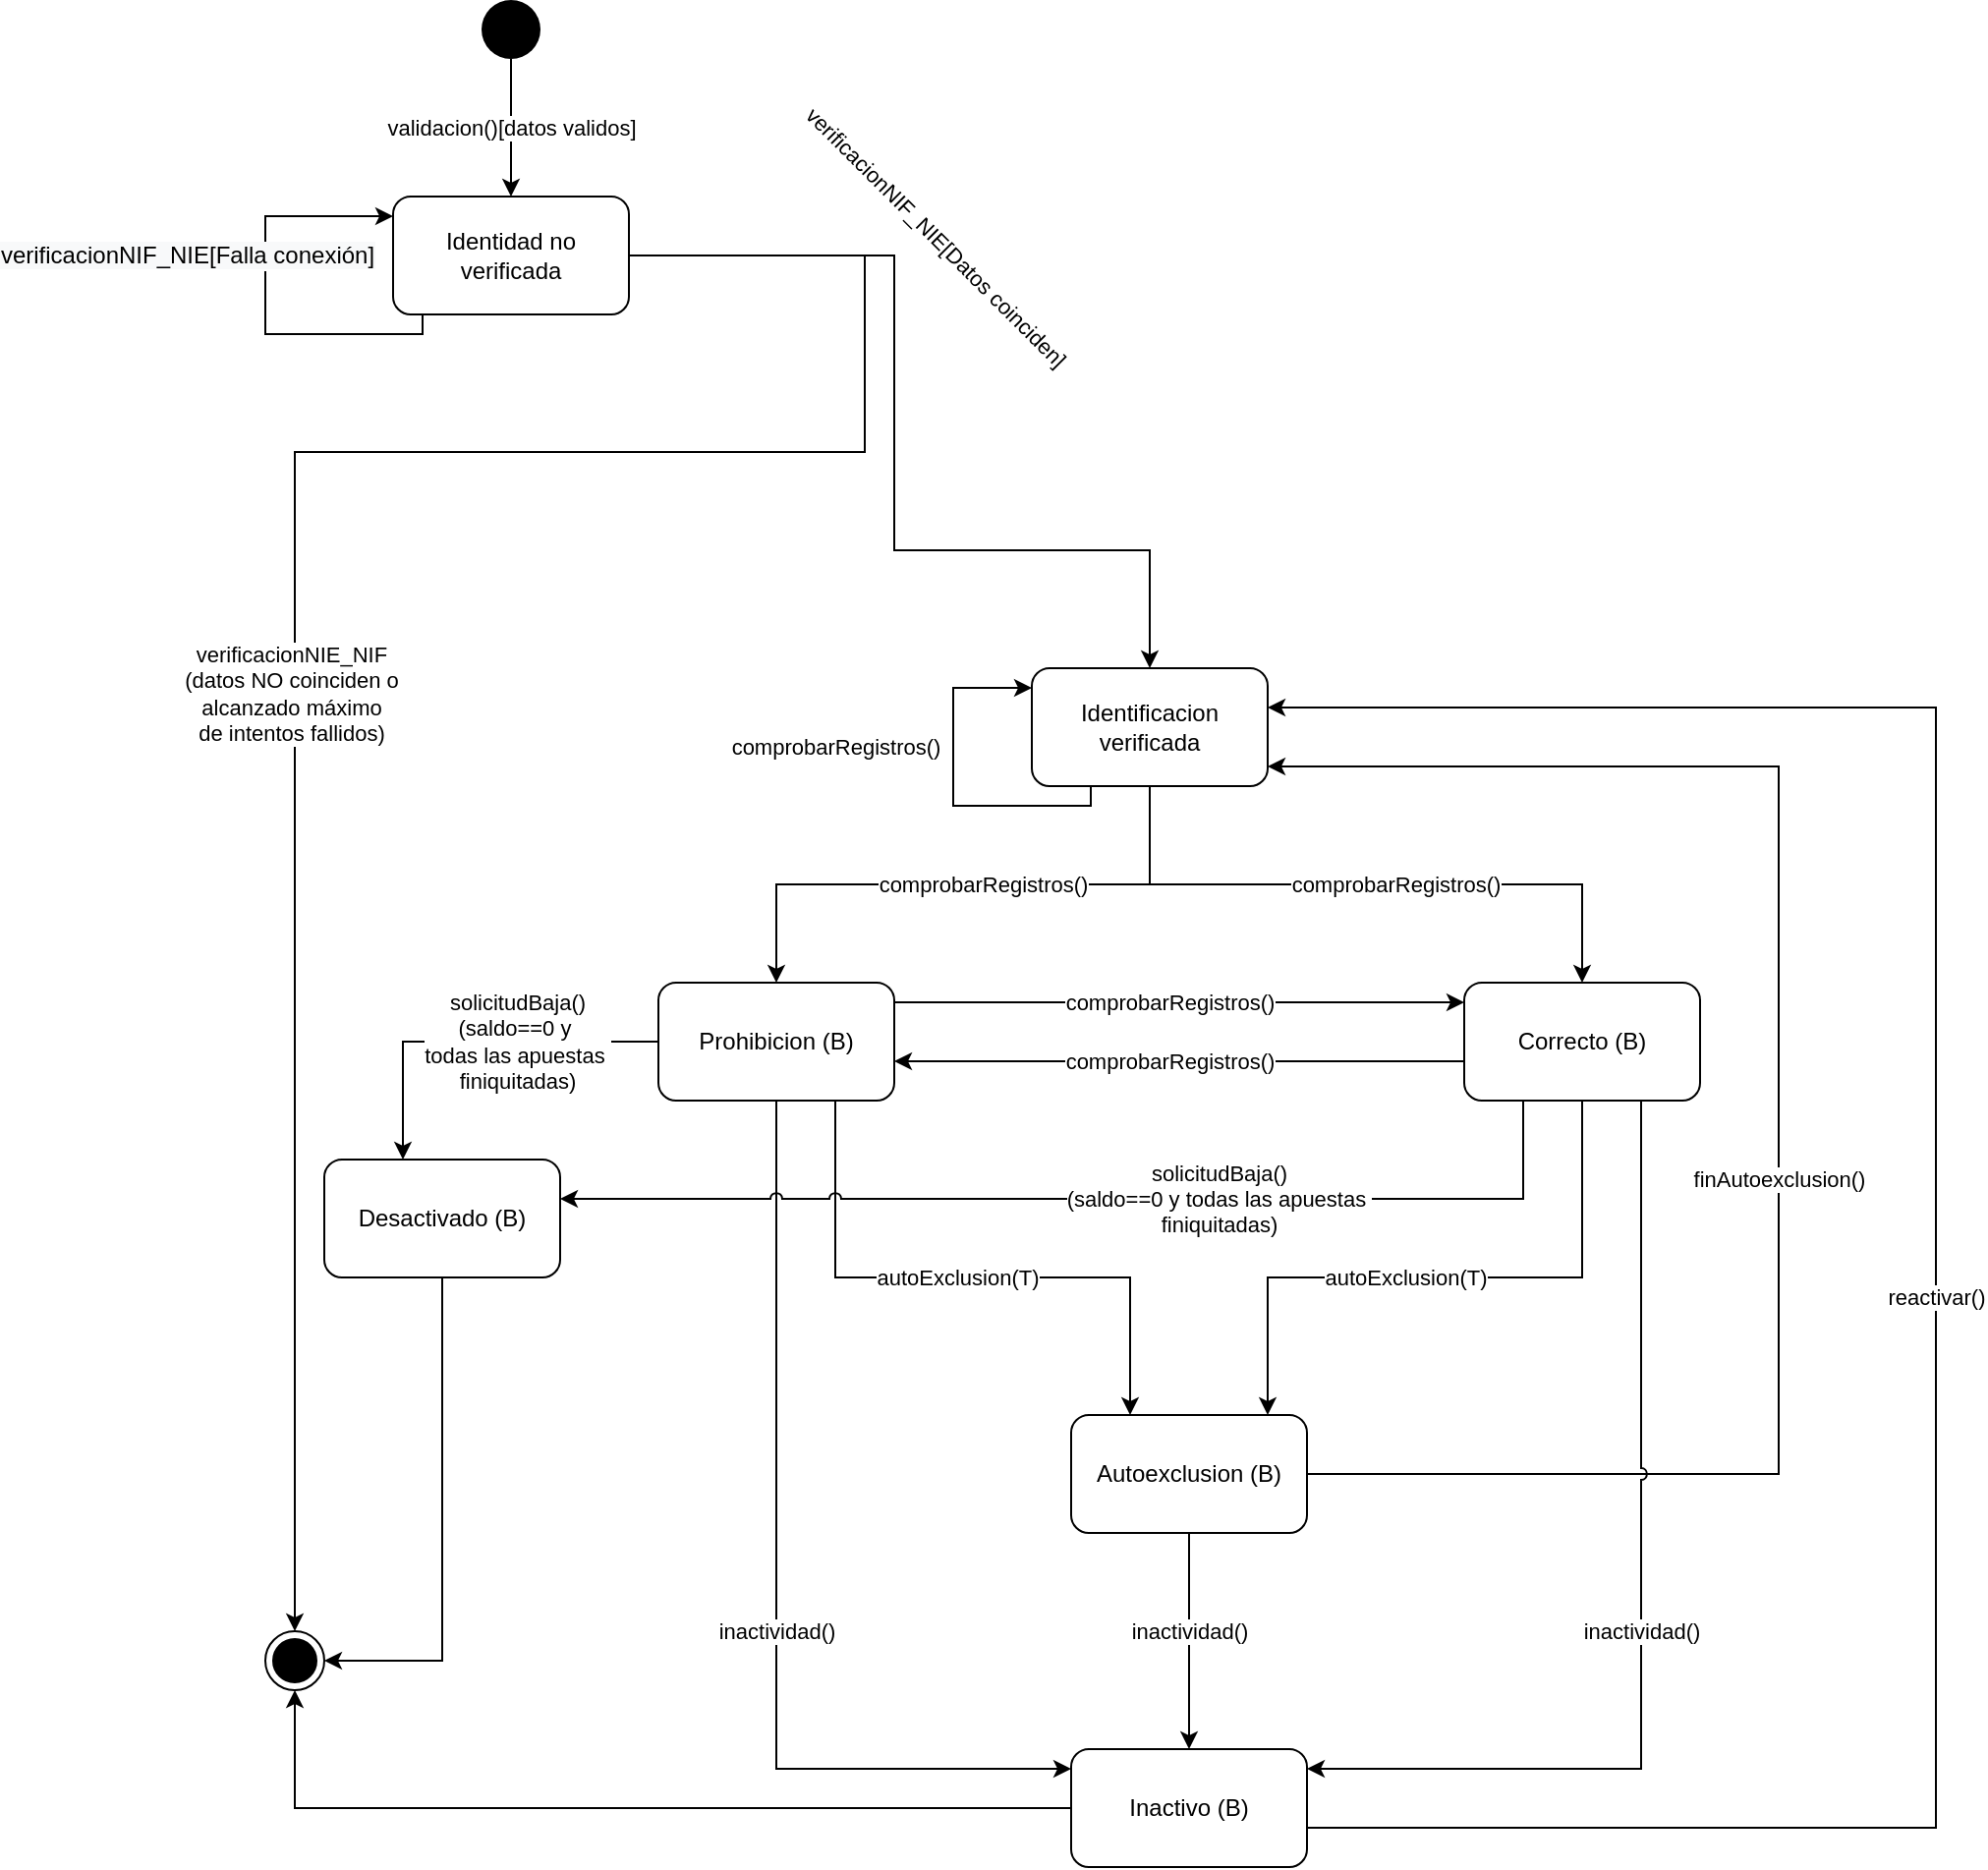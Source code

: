 <mxfile version="15.6.8" type="device"><diagram id="wBvqPQlqraZbamWgJ-Sd" name="Page-1"><mxGraphModel dx="2013" dy="800" grid="1" gridSize="10" guides="1" tooltips="1" connect="1" arrows="1" fold="1" page="1" pageScale="1" pageWidth="827" pageHeight="1169" math="0" shadow="0"><root><mxCell id="0"/><mxCell id="1" parent="0"/><mxCell id="ts78tTi-ZAx6Ola7hN5y-35" style="edgeStyle=orthogonalEdgeStyle;rounded=0;orthogonalLoop=1;jettySize=auto;html=1;endArrow=classic;endFill=1;" parent="1" source="ts78tTi-ZAx6Ola7hN5y-11" target="ts78tTi-ZAx6Ola7hN5y-15" edge="1"><mxGeometry relative="1" as="geometry"><mxPoint x="540" y="660" as="targetPoint"/><Array as="points"><mxPoint x="740" y="660"/><mxPoint x="580" y="660"/></Array></mxGeometry></mxCell><mxCell id="ts78tTi-ZAx6Ola7hN5y-32" style="edgeStyle=orthogonalEdgeStyle;rounded=0;orthogonalLoop=1;jettySize=auto;html=1;" parent="1" source="ts78tTi-ZAx6Ola7hN5y-13" target="ts78tTi-ZAx6Ola7hN5y-15" edge="1"><mxGeometry relative="1" as="geometry"><Array as="points"><mxPoint x="360" y="660"/><mxPoint x="510" y="660"/></Array></mxGeometry></mxCell><mxCell id="ts78tTi-ZAx6Ola7hN5y-34" value="autoExclusion(T)" style="edgeLabel;html=1;align=center;verticalAlign=middle;resizable=0;points=[];" parent="ts78tTi-ZAx6Ola7hN5y-32" vertex="1" connectable="0"><mxGeometry x="-0.02" relative="1" as="geometry"><mxPoint as="offset"/></mxGeometry></mxCell><mxCell id="ts78tTi-ZAx6Ola7hN5y-44" value="inactividad()" style="edgeStyle=orthogonalEdgeStyle;rounded=0;orthogonalLoop=1;jettySize=auto;html=1;endArrow=classic;endFill=1;" parent="1" source="ts78tTi-ZAx6Ola7hN5y-13" target="ts78tTi-ZAx6Ola7hN5y-16" edge="1"><mxGeometry x="0.102" relative="1" as="geometry"><Array as="points"><mxPoint x="330" y="910"/></Array><mxPoint as="offset"/></mxGeometry></mxCell><mxCell id="ts78tTi-ZAx6Ola7hN5y-37" value="finAutoexclusion()" style="edgeStyle=orthogonalEdgeStyle;rounded=0;orthogonalLoop=1;jettySize=auto;html=1;endArrow=classic;endFill=1;jumpStyle=arc;" parent="1" source="ts78tTi-ZAx6Ola7hN5y-15" target="ts78tTi-ZAx6Ola7hN5y-12" edge="1"><mxGeometry x="-0.093" relative="1" as="geometry"><Array as="points"><mxPoint x="840" y="760"/><mxPoint x="840" y="400"/></Array><mxPoint as="offset"/></mxGeometry></mxCell><mxCell id="ts78tTi-ZAx6Ola7hN5y-9" value="validacion()[datos validos]" style="edgeStyle=orthogonalEdgeStyle;rounded=0;orthogonalLoop=1;jettySize=auto;html=1;" parent="1" source="ts78tTi-ZAx6Ola7hN5y-1" target="ts78tTi-ZAx6Ola7hN5y-3" edge="1"><mxGeometry relative="1" as="geometry"/></mxCell><mxCell id="ts78tTi-ZAx6Ola7hN5y-1" value="" style="ellipse;fillColor=#000000;strokeColor=none;" parent="1" vertex="1"><mxGeometry x="180" y="10" width="30" height="30" as="geometry"/></mxCell><mxCell id="ts78tTi-ZAx6Ola7hN5y-2" value="" style="ellipse;html=1;shape=endState;fillColor=#000000;strokeColor=#000000;" parent="1" vertex="1"><mxGeometry x="70" y="840" width="30" height="30" as="geometry"/></mxCell><mxCell id="ts78tTi-ZAx6Ola7hN5y-19" style="edgeStyle=orthogonalEdgeStyle;rounded=0;orthogonalLoop=1;jettySize=auto;html=1;" parent="1" source="ts78tTi-ZAx6Ola7hN5y-3" target="ts78tTi-ZAx6Ola7hN5y-12" edge="1"><mxGeometry relative="1" as="geometry"><Array as="points"><mxPoint x="390" y="290"/><mxPoint x="520" y="290"/></Array></mxGeometry></mxCell><mxCell id="ts78tTi-ZAx6Ola7hN5y-20" value="verificacionNIF_NIE[Datos coinciden]" style="edgeLabel;html=1;align=center;verticalAlign=middle;resizable=0;points=[];rotation=45;" parent="ts78tTi-ZAx6Ola7hN5y-19" vertex="1" connectable="0"><mxGeometry x="-0.523" relative="1" as="geometry"><mxPoint x="42" y="-10" as="offset"/></mxGeometry></mxCell><mxCell id="ts78tTi-ZAx6Ola7hN5y-61" style="edgeStyle=orthogonalEdgeStyle;rounded=0;jumpStyle=arc;orthogonalLoop=1;jettySize=auto;html=1;endArrow=classic;endFill=1;" parent="1" source="ts78tTi-ZAx6Ola7hN5y-3" target="ts78tTi-ZAx6Ola7hN5y-2" edge="1"><mxGeometry relative="1" as="geometry"><Array as="points"><mxPoint x="375" y="240"/><mxPoint x="85" y="240"/></Array></mxGeometry></mxCell><mxCell id="ts78tTi-ZAx6Ola7hN5y-62" value="verificacionNIE_NIF&lt;br&gt;(datos NO coinciden o &lt;br&gt;alcanzado máximo &lt;br&gt;de intentos fallidos)" style="edgeLabel;html=1;align=center;verticalAlign=middle;resizable=0;points=[];" parent="ts78tTi-ZAx6Ola7hN5y-61" vertex="1" connectable="0"><mxGeometry x="0.14" y="-2" relative="1" as="geometry"><mxPoint as="offset"/></mxGeometry></mxCell><mxCell id="ts78tTi-ZAx6Ola7hN5y-3" value="Identidad no verificada" style="rounded=1;whiteSpace=wrap;html=1;" parent="1" vertex="1"><mxGeometry x="135" y="110" width="120" height="60" as="geometry"/></mxCell><mxCell id="ts78tTi-ZAx6Ola7hN5y-4" style="edgeStyle=orthogonalEdgeStyle;rounded=0;orthogonalLoop=1;jettySize=auto;html=1;" parent="1" source="ts78tTi-ZAx6Ola7hN5y-3" target="ts78tTi-ZAx6Ola7hN5y-3" edge="1"><mxGeometry relative="1" as="geometry"><Array as="points"><mxPoint x="150" y="180"/><mxPoint x="70" y="180"/><mxPoint x="70" y="120"/></Array></mxGeometry></mxCell><mxCell id="ts78tTi-ZAx6Ola7hN5y-6" value="&lt;span style=&quot;font-size: 12px ; background-color: rgb(248 , 249 , 250)&quot;&gt;verificacionNIF_NIE[Falla conexión]&lt;/span&gt;" style="edgeLabel;html=1;align=center;verticalAlign=middle;resizable=0;points=[];" parent="ts78tTi-ZAx6Ola7hN5y-4" vertex="1" connectable="0"><mxGeometry x="0.051" y="-1" relative="1" as="geometry"><mxPoint x="-41" y="-16.9" as="offset"/></mxGeometry></mxCell><mxCell id="ts78tTi-ZAx6Ola7hN5y-29" style="edgeStyle=orthogonalEdgeStyle;rounded=0;orthogonalLoop=1;jettySize=auto;html=1;" parent="1" source="ts78tTi-ZAx6Ola7hN5y-11" target="ts78tTi-ZAx6Ola7hN5y-13" edge="1"><mxGeometry relative="1" as="geometry"><Array as="points"><mxPoint x="570" y="550"/><mxPoint x="570" y="550"/></Array></mxGeometry></mxCell><mxCell id="ts78tTi-ZAx6Ola7hN5y-48" value="inactividad()" style="edgeStyle=orthogonalEdgeStyle;rounded=0;jumpStyle=arc;orthogonalLoop=1;jettySize=auto;html=1;exitX=0.75;exitY=1;exitDx=0;exitDy=0;endArrow=classic;endFill=1;" parent="1" source="ts78tTi-ZAx6Ola7hN5y-11" target="ts78tTi-ZAx6Ola7hN5y-16" edge="1"><mxGeometry x="0.059" relative="1" as="geometry"><Array as="points"><mxPoint x="770" y="910"/></Array><mxPoint as="offset"/></mxGeometry></mxCell><mxCell id="ts78tTi-ZAx6Ola7hN5y-59" value="&lt;span style=&quot;color: rgb(0 , 0 , 0) ; font-family: &amp;#34;helvetica&amp;#34; ; font-size: 11px ; font-style: normal ; font-weight: 400 ; letter-spacing: normal ; text-align: center ; text-indent: 0px ; text-transform: none ; word-spacing: 0px ; background-color: rgb(255 , 255 , 255) ; display: inline ; float: none&quot;&gt;solicitudBaja()&lt;/span&gt;&lt;br style=&quot;color: rgb(0 , 0 , 0) ; font-family: &amp;#34;helvetica&amp;#34; ; font-size: 11px ; font-style: normal ; font-weight: 400 ; letter-spacing: normal ; text-align: center ; text-indent: 0px ; text-transform: none ; word-spacing: 0px&quot;&gt;&lt;span style=&quot;color: rgb(0 , 0 , 0) ; font-family: &amp;#34;helvetica&amp;#34; ; font-size: 11px ; font-style: normal ; font-weight: 400 ; letter-spacing: normal ; text-align: center ; text-indent: 0px ; text-transform: none ; word-spacing: 0px ; background-color: rgb(255 , 255 , 255) ; display: inline ; float: none&quot;&gt;(saldo==0 y&lt;span&gt;&amp;nbsp;&lt;/span&gt;&lt;/span&gt;&lt;span style=&quot;color: rgb(0 , 0 , 0) ; font-family: &amp;#34;helvetica&amp;#34; ; font-size: 11px ; font-style: normal ; font-weight: 400 ; letter-spacing: normal ; text-align: center ; text-indent: 0px ; text-transform: none ; word-spacing: 0px ; background-color: rgb(255 , 255 , 255) ; display: inline ; float: none&quot;&gt;todas las apuestas&lt;span&gt;&amp;nbsp;&lt;/span&gt;&lt;/span&gt;&lt;br style=&quot;color: rgb(0 , 0 , 0) ; font-family: &amp;#34;helvetica&amp;#34; ; font-size: 11px ; font-style: normal ; font-weight: 400 ; letter-spacing: normal ; text-align: center ; text-indent: 0px ; text-transform: none ; word-spacing: 0px&quot;&gt;&lt;span style=&quot;color: rgb(0 , 0 , 0) ; font-family: &amp;#34;helvetica&amp;#34; ; font-size: 11px ; font-style: normal ; font-weight: 400 ; letter-spacing: normal ; text-align: center ; text-indent: 0px ; text-transform: none ; word-spacing: 0px ; background-color: rgb(255 , 255 , 255) ; display: inline ; float: none&quot;&gt;finiquitadas)&lt;/span&gt;" style="edgeStyle=orthogonalEdgeStyle;rounded=0;jumpStyle=arc;orthogonalLoop=1;jettySize=auto;html=1;exitX=0.25;exitY=1;exitDx=0;exitDy=0;endArrow=classic;endFill=1;" parent="1" source="ts78tTi-ZAx6Ola7hN5y-11" target="ts78tTi-ZAx6Ola7hN5y-14" edge="1"><mxGeometry x="-0.241" relative="1" as="geometry"><Array as="points"><mxPoint x="710" y="620"/></Array><mxPoint as="offset"/></mxGeometry></mxCell><mxCell id="ts78tTi-ZAx6Ola7hN5y-11" value="Correcto (B)" style="rounded=1;whiteSpace=wrap;html=1;" parent="1" vertex="1"><mxGeometry x="680" y="510" width="120" height="60" as="geometry"/></mxCell><mxCell id="ts78tTi-ZAx6Ola7hN5y-23" style="edgeStyle=orthogonalEdgeStyle;rounded=0;orthogonalLoop=1;jettySize=auto;html=1;" parent="1" source="ts78tTi-ZAx6Ola7hN5y-12" target="ts78tTi-ZAx6Ola7hN5y-13" edge="1"><mxGeometry relative="1" as="geometry"><Array as="points"><mxPoint x="520" y="460"/><mxPoint x="330" y="460"/></Array></mxGeometry></mxCell><mxCell id="ts78tTi-ZAx6Ola7hN5y-24" value="comprobarRegistros()" style="edgeLabel;html=1;align=center;verticalAlign=middle;resizable=0;points=[];" parent="ts78tTi-ZAx6Ola7hN5y-23" vertex="1" connectable="0"><mxGeometry x="0.104" y="-2" relative="1" as="geometry"><mxPoint x="25" y="2" as="offset"/></mxGeometry></mxCell><mxCell id="ts78tTi-ZAx6Ola7hN5y-12" value="Identificacion verificada" style="rounded=1;whiteSpace=wrap;html=1;" parent="1" vertex="1"><mxGeometry x="460" y="350" width="120" height="60" as="geometry"/></mxCell><mxCell id="ts78tTi-ZAx6Ola7hN5y-28" style="edgeStyle=orthogonalEdgeStyle;rounded=0;orthogonalLoop=1;jettySize=auto;html=1;" parent="1" source="ts78tTi-ZAx6Ola7hN5y-13" target="ts78tTi-ZAx6Ola7hN5y-11" edge="1"><mxGeometry relative="1" as="geometry"><Array as="points"><mxPoint x="560" y="520"/><mxPoint x="560" y="520"/></Array></mxGeometry></mxCell><mxCell id="ts78tTi-ZAx6Ola7hN5y-56" value="&lt;span style=&quot;color: rgb(0 , 0 , 0) ; font-family: &amp;#34;helvetica&amp;#34; ; font-size: 11px ; font-style: normal ; font-weight: 400 ; letter-spacing: normal ; text-align: center ; text-indent: 0px ; text-transform: none ; word-spacing: 0px ; background-color: rgb(255 , 255 , 255) ; display: inline ; float: none&quot;&gt;solicitudBaja()&lt;/span&gt;&lt;br style=&quot;color: rgb(0 , 0 , 0) ; font-family: &amp;#34;helvetica&amp;#34; ; font-size: 11px ; font-style: normal ; font-weight: 400 ; letter-spacing: normal ; text-align: center ; text-indent: 0px ; text-transform: none ; word-spacing: 0px&quot;&gt;&lt;span style=&quot;color: rgb(0 , 0 , 0) ; font-family: &amp;#34;helvetica&amp;#34; ; font-size: 11px ; font-style: normal ; font-weight: 400 ; letter-spacing: normal ; text-align: center ; text-indent: 0px ; text-transform: none ; word-spacing: 0px ; background-color: rgb(255 , 255 , 255) ; display: inline ; float: none&quot;&gt;(saldo==0 y&lt;span&gt;&amp;nbsp;&lt;/span&gt;&lt;/span&gt;&lt;br style=&quot;color: rgb(0 , 0 , 0) ; font-family: &amp;#34;helvetica&amp;#34; ; font-size: 11px ; font-style: normal ; font-weight: 400 ; letter-spacing: normal ; text-align: center ; text-indent: 0px ; text-transform: none ; word-spacing: 0px&quot;&gt;&lt;span style=&quot;color: rgb(0 , 0 , 0) ; font-family: &amp;#34;helvetica&amp;#34; ; font-size: 11px ; font-style: normal ; font-weight: 400 ; letter-spacing: normal ; text-align: center ; text-indent: 0px ; text-transform: none ; word-spacing: 0px ; background-color: rgb(255 , 255 , 255) ; display: inline ; float: none&quot;&gt;todas las apuestas&lt;span&gt;&amp;nbsp;&lt;/span&gt;&lt;/span&gt;&lt;br style=&quot;color: rgb(0 , 0 , 0) ; font-family: &amp;#34;helvetica&amp;#34; ; font-size: 11px ; font-style: normal ; font-weight: 400 ; letter-spacing: normal ; text-align: center ; text-indent: 0px ; text-transform: none ; word-spacing: 0px&quot;&gt;&lt;span style=&quot;color: rgb(0 , 0 , 0) ; font-family: &amp;#34;helvetica&amp;#34; ; font-size: 11px ; font-style: normal ; font-weight: 400 ; letter-spacing: normal ; text-align: center ; text-indent: 0px ; text-transform: none ; word-spacing: 0px ; background-color: rgb(255 , 255 , 255) ; display: inline ; float: none&quot;&gt;finiquitadas)&lt;/span&gt;" style="edgeStyle=orthogonalEdgeStyle;rounded=0;jumpStyle=arc;orthogonalLoop=1;jettySize=auto;html=1;endArrow=classic;endFill=1;" parent="1" source="ts78tTi-ZAx6Ola7hN5y-13" target="ts78tTi-ZAx6Ola7hN5y-14" edge="1"><mxGeometry x="-0.238" relative="1" as="geometry"><Array as="points"><mxPoint x="140" y="540"/></Array><mxPoint as="offset"/></mxGeometry></mxCell><mxCell id="ts78tTi-ZAx6Ola7hN5y-13" value="Prohibicion (B)" style="rounded=1;whiteSpace=wrap;html=1;" parent="1" vertex="1"><mxGeometry x="270" y="510" width="120" height="60" as="geometry"/></mxCell><mxCell id="ts78tTi-ZAx6Ola7hN5y-60" style="edgeStyle=orthogonalEdgeStyle;rounded=0;jumpStyle=arc;orthogonalLoop=1;jettySize=auto;html=1;endArrow=classic;endFill=1;" parent="1" source="ts78tTi-ZAx6Ola7hN5y-14" target="ts78tTi-ZAx6Ola7hN5y-2" edge="1"><mxGeometry relative="1" as="geometry"><Array as="points"><mxPoint x="160" y="855"/></Array></mxGeometry></mxCell><mxCell id="ts78tTi-ZAx6Ola7hN5y-14" value="Desactivado (B)" style="rounded=1;whiteSpace=wrap;html=1;" parent="1" vertex="1"><mxGeometry x="100" y="600" width="120" height="60" as="geometry"/></mxCell><mxCell id="ts78tTi-ZAx6Ola7hN5y-39" style="edgeStyle=orthogonalEdgeStyle;rounded=0;orthogonalLoop=1;jettySize=auto;html=1;endArrow=classic;endFill=1;" parent="1" source="ts78tTi-ZAx6Ola7hN5y-15" target="ts78tTi-ZAx6Ola7hN5y-16" edge="1"><mxGeometry relative="1" as="geometry"/></mxCell><mxCell id="ts78tTi-ZAx6Ola7hN5y-15" value="Autoexclusion (B)" style="rounded=1;whiteSpace=wrap;html=1;" parent="1" vertex="1"><mxGeometry x="480" y="730" width="120" height="60" as="geometry"/></mxCell><mxCell id="ts78tTi-ZAx6Ola7hN5y-51" value="reactivar()" style="edgeStyle=orthogonalEdgeStyle;rounded=0;jumpStyle=arc;orthogonalLoop=1;jettySize=auto;html=1;endArrow=classic;endFill=1;" parent="1" source="ts78tTi-ZAx6Ola7hN5y-16" target="ts78tTi-ZAx6Ola7hN5y-12" edge="1"><mxGeometry x="-0.041" relative="1" as="geometry"><Array as="points"><mxPoint x="920" y="940"/><mxPoint x="920" y="370"/></Array><mxPoint as="offset"/></mxGeometry></mxCell><mxCell id="ts78tTi-ZAx6Ola7hN5y-63" style="edgeStyle=orthogonalEdgeStyle;rounded=0;jumpStyle=arc;orthogonalLoop=1;jettySize=auto;html=1;endArrow=classic;endFill=1;" parent="1" source="ts78tTi-ZAx6Ola7hN5y-16" target="ts78tTi-ZAx6Ola7hN5y-2" edge="1"><mxGeometry relative="1" as="geometry"/></mxCell><mxCell id="ts78tTi-ZAx6Ola7hN5y-16" value="Inactivo (B)" style="rounded=1;whiteSpace=wrap;html=1;" parent="1" vertex="1"><mxGeometry x="480" y="900" width="120" height="60" as="geometry"/></mxCell><mxCell id="ts78tTi-ZAx6Ola7hN5y-21" value="comprobarRegistros()" style="edgeStyle=orthogonalEdgeStyle;rounded=0;orthogonalLoop=1;jettySize=auto;html=1;exitX=0.25;exitY=1;exitDx=0;exitDy=0;" parent="1" source="ts78tTi-ZAx6Ola7hN5y-12" target="ts78tTi-ZAx6Ola7hN5y-12" edge="1"><mxGeometry x="0.222" y="60" relative="1" as="geometry"><Array as="points"><mxPoint x="490" y="420"/><mxPoint x="420" y="420"/><mxPoint x="420" y="360"/></Array><mxPoint as="offset"/></mxGeometry></mxCell><mxCell id="ts78tTi-ZAx6Ola7hN5y-25" style="edgeStyle=orthogonalEdgeStyle;rounded=0;orthogonalLoop=1;jettySize=auto;html=1;" parent="1" target="ts78tTi-ZAx6Ola7hN5y-11" edge="1"><mxGeometry relative="1" as="geometry"><mxPoint x="520" y="460" as="sourcePoint"/><mxPoint x="370.0" y="670" as="targetPoint"/><Array as="points"><mxPoint x="740" y="460"/></Array></mxGeometry></mxCell><mxCell id="ts78tTi-ZAx6Ola7hN5y-26" value="comprobarRegistros()" style="edgeLabel;html=1;align=center;verticalAlign=middle;resizable=0;points=[];" parent="ts78tTi-ZAx6Ola7hN5y-25" vertex="1" connectable="0"><mxGeometry x="0.104" y="-2" relative="1" as="geometry"><mxPoint x="-24.48" y="-2" as="offset"/></mxGeometry></mxCell><mxCell id="ts78tTi-ZAx6Ola7hN5y-30" value="comprobarRegistros()" style="edgeLabel;html=1;align=center;verticalAlign=middle;resizable=0;points=[];" parent="1" vertex="1" connectable="0"><mxGeometry x="530.003" y="520" as="geometry"/></mxCell><mxCell id="ts78tTi-ZAx6Ola7hN5y-31" value="comprobarRegistros()" style="edgeLabel;html=1;align=center;verticalAlign=middle;resizable=0;points=[];" parent="1" vertex="1" connectable="0"><mxGeometry x="530" y="550" as="geometry"/></mxCell><mxCell id="ts78tTi-ZAx6Ola7hN5y-36" value="autoExclusion(T)" style="edgeLabel;html=1;align=center;verticalAlign=middle;resizable=0;points=[];" parent="1" vertex="1" connectable="0"><mxGeometry x="650.003" y="660" as="geometry"/></mxCell><mxCell id="ts78tTi-ZAx6Ola7hN5y-46" value="inactividad()" style="edgeLabel;html=1;align=center;verticalAlign=middle;resizable=0;points=[];" parent="1" vertex="1" connectable="0"><mxGeometry x="539.998" y="840" as="geometry"/></mxCell></root></mxGraphModel></diagram></mxfile>
